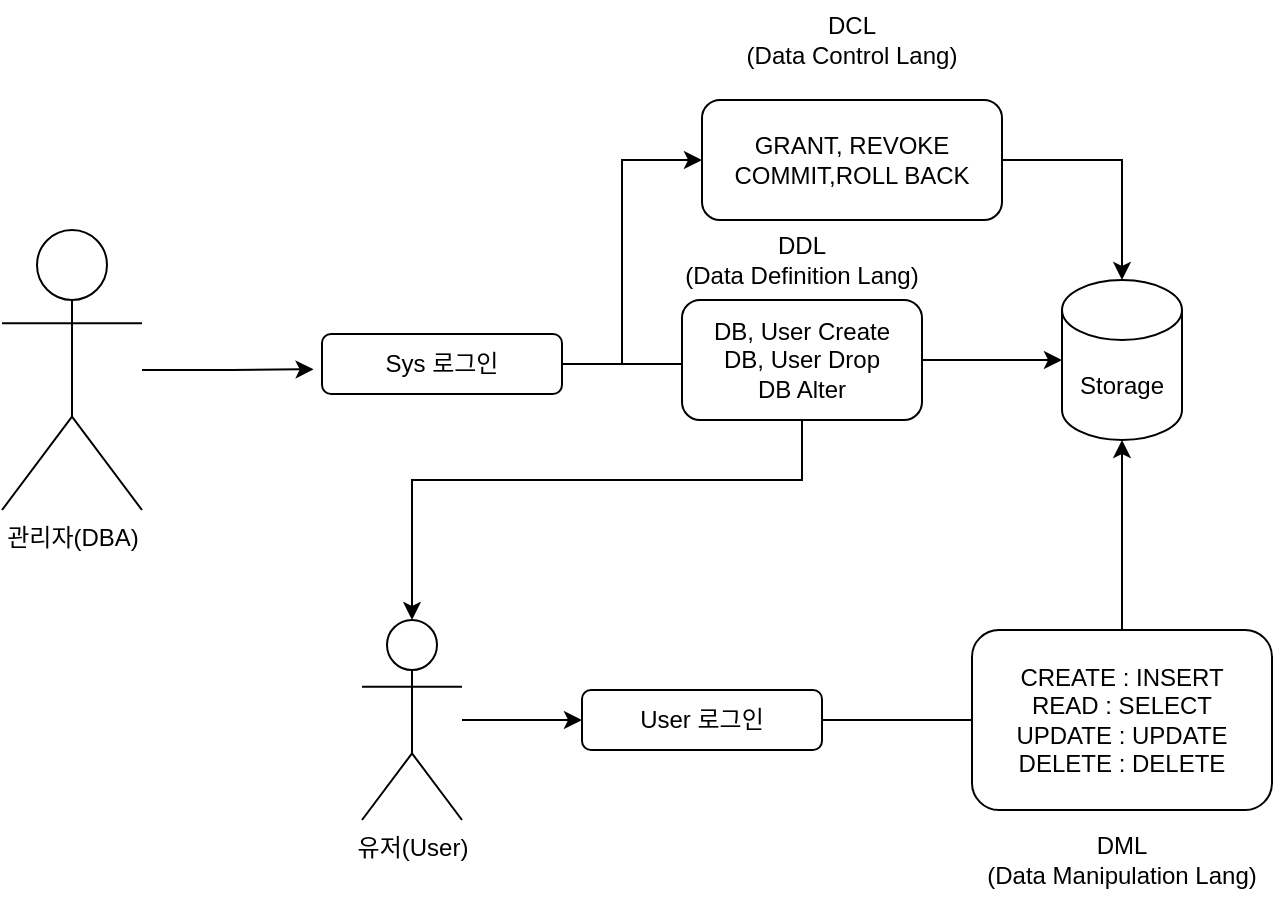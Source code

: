 <mxfile version="21.3.2" type="device">
  <diagram name="페이지-1" id="jWSsaQ-DOFUw_Jp33pBr">
    <mxGraphModel dx="989" dy="482" grid="1" gridSize="10" guides="1" tooltips="1" connect="1" arrows="1" fold="1" page="1" pageScale="1" pageWidth="4681" pageHeight="3300" math="0" shadow="0">
      <root>
        <mxCell id="0" />
        <mxCell id="1" parent="0" />
        <mxCell id="uzA5MTxTD5MOF33r19xU-6" style="edgeStyle=orthogonalEdgeStyle;rounded=0;orthogonalLoop=1;jettySize=auto;html=1;entryX=-0.035;entryY=0.587;entryDx=0;entryDy=0;entryPerimeter=0;" edge="1" parent="1" source="uzA5MTxTD5MOF33r19xU-3" target="uzA5MTxTD5MOF33r19xU-5">
          <mxGeometry relative="1" as="geometry" />
        </mxCell>
        <mxCell id="uzA5MTxTD5MOF33r19xU-3" value="관리자(DBA)" style="shape=umlActor;verticalLabelPosition=bottom;verticalAlign=top;html=1;outlineConnect=0;" vertex="1" parent="1">
          <mxGeometry x="70" y="185" width="70" height="140" as="geometry" />
        </mxCell>
        <mxCell id="uzA5MTxTD5MOF33r19xU-4" value="Storage" style="shape=cylinder3;whiteSpace=wrap;html=1;boundedLbl=1;backgroundOutline=1;size=15;" vertex="1" parent="1">
          <mxGeometry x="600" y="210" width="60" height="80" as="geometry" />
        </mxCell>
        <mxCell id="uzA5MTxTD5MOF33r19xU-7" style="edgeStyle=orthogonalEdgeStyle;rounded=0;orthogonalLoop=1;jettySize=auto;html=1;entryX=0;entryY=0.5;entryDx=0;entryDy=0;entryPerimeter=0;" edge="1" parent="1" source="uzA5MTxTD5MOF33r19xU-5" target="uzA5MTxTD5MOF33r19xU-4">
          <mxGeometry relative="1" as="geometry" />
        </mxCell>
        <mxCell id="uzA5MTxTD5MOF33r19xU-23" style="edgeStyle=orthogonalEdgeStyle;rounded=0;orthogonalLoop=1;jettySize=auto;html=1;entryX=0;entryY=0.5;entryDx=0;entryDy=0;" edge="1" parent="1" source="uzA5MTxTD5MOF33r19xU-5" target="uzA5MTxTD5MOF33r19xU-22">
          <mxGeometry relative="1" as="geometry">
            <Array as="points">
              <mxPoint x="380" y="252" />
              <mxPoint x="380" y="150" />
            </Array>
          </mxGeometry>
        </mxCell>
        <mxCell id="uzA5MTxTD5MOF33r19xU-5" value="Sys 로그인" style="rounded=1;whiteSpace=wrap;html=1;" vertex="1" parent="1">
          <mxGeometry x="230" y="237" width="120" height="30" as="geometry" />
        </mxCell>
        <mxCell id="uzA5MTxTD5MOF33r19xU-13" style="edgeStyle=orthogonalEdgeStyle;rounded=0;orthogonalLoop=1;jettySize=auto;html=1;" edge="1" parent="1" source="uzA5MTxTD5MOF33r19xU-8" target="uzA5MTxTD5MOF33r19xU-11">
          <mxGeometry relative="1" as="geometry">
            <Array as="points">
              <mxPoint x="470" y="310" />
              <mxPoint x="275" y="310" />
            </Array>
          </mxGeometry>
        </mxCell>
        <mxCell id="uzA5MTxTD5MOF33r19xU-8" value="DB, User Create&lt;br&gt;DB, User Drop&lt;br&gt;DB Alter" style="rounded=1;whiteSpace=wrap;html=1;" vertex="1" parent="1">
          <mxGeometry x="410" y="220" width="120" height="60" as="geometry" />
        </mxCell>
        <mxCell id="uzA5MTxTD5MOF33r19xU-10" value="DDL&lt;br style=&quot;border-color: var(--border-color);&quot;&gt;&lt;div style=&quot;border-color: var(--border-color);&quot;&gt;(Data Definition Lang)&lt;/div&gt;" style="text;html=1;strokeColor=none;fillColor=none;align=center;verticalAlign=middle;whiteSpace=wrap;rounded=0;" vertex="1" parent="1">
          <mxGeometry x="395" y="180" width="150" height="40" as="geometry" />
        </mxCell>
        <mxCell id="uzA5MTxTD5MOF33r19xU-16" style="edgeStyle=orthogonalEdgeStyle;rounded=0;orthogonalLoop=1;jettySize=auto;html=1;entryX=0;entryY=0.5;entryDx=0;entryDy=0;" edge="1" parent="1" source="uzA5MTxTD5MOF33r19xU-11" target="uzA5MTxTD5MOF33r19xU-15">
          <mxGeometry relative="1" as="geometry" />
        </mxCell>
        <mxCell id="uzA5MTxTD5MOF33r19xU-11" value="유저(User)" style="shape=umlActor;verticalLabelPosition=bottom;verticalAlign=top;html=1;outlineConnect=0;" vertex="1" parent="1">
          <mxGeometry x="250" y="380" width="50" height="100" as="geometry" />
        </mxCell>
        <mxCell id="uzA5MTxTD5MOF33r19xU-17" style="edgeStyle=orthogonalEdgeStyle;rounded=0;orthogonalLoop=1;jettySize=auto;html=1;entryX=0.5;entryY=1;entryDx=0;entryDy=0;entryPerimeter=0;" edge="1" parent="1" source="uzA5MTxTD5MOF33r19xU-15" target="uzA5MTxTD5MOF33r19xU-4">
          <mxGeometry relative="1" as="geometry" />
        </mxCell>
        <mxCell id="uzA5MTxTD5MOF33r19xU-15" value="User 로그인" style="rounded=1;whiteSpace=wrap;html=1;" vertex="1" parent="1">
          <mxGeometry x="360" y="415" width="120" height="30" as="geometry" />
        </mxCell>
        <mxCell id="uzA5MTxTD5MOF33r19xU-18" value="CREATE : INSERT&lt;br&gt;READ : SELECT&lt;br&gt;UPDATE : UPDATE&lt;br&gt;DELETE : DELETE" style="rounded=1;whiteSpace=wrap;html=1;" vertex="1" parent="1">
          <mxGeometry x="555" y="385" width="150" height="90" as="geometry" />
        </mxCell>
        <mxCell id="uzA5MTxTD5MOF33r19xU-20" value="DML&lt;br style=&quot;border-color: var(--border-color);&quot;&gt;&lt;div style=&quot;border-color: var(--border-color);&quot;&gt;(Data Manipulation Lang)&lt;/div&gt;" style="text;html=1;strokeColor=none;fillColor=none;align=center;verticalAlign=middle;whiteSpace=wrap;rounded=0;" vertex="1" parent="1">
          <mxGeometry x="555" y="480" width="150" height="40" as="geometry" />
        </mxCell>
        <mxCell id="uzA5MTxTD5MOF33r19xU-24" style="edgeStyle=orthogonalEdgeStyle;rounded=0;orthogonalLoop=1;jettySize=auto;html=1;entryX=0.5;entryY=0;entryDx=0;entryDy=0;entryPerimeter=0;" edge="1" parent="1" source="uzA5MTxTD5MOF33r19xU-22" target="uzA5MTxTD5MOF33r19xU-4">
          <mxGeometry relative="1" as="geometry" />
        </mxCell>
        <mxCell id="uzA5MTxTD5MOF33r19xU-22" value="GRANT, REVOKE&lt;br&gt;COMMIT,ROLL BACK" style="rounded=1;whiteSpace=wrap;html=1;" vertex="1" parent="1">
          <mxGeometry x="420" y="120" width="150" height="60" as="geometry" />
        </mxCell>
        <mxCell id="uzA5MTxTD5MOF33r19xU-25" value="DCL&lt;br style=&quot;border-color: var(--border-color);&quot;&gt;&lt;div style=&quot;border-color: var(--border-color);&quot;&gt;(Data Control Lang)&lt;/div&gt;" style="text;html=1;strokeColor=none;fillColor=none;align=center;verticalAlign=middle;whiteSpace=wrap;rounded=0;" vertex="1" parent="1">
          <mxGeometry x="420" y="70" width="150" height="40" as="geometry" />
        </mxCell>
      </root>
    </mxGraphModel>
  </diagram>
</mxfile>
